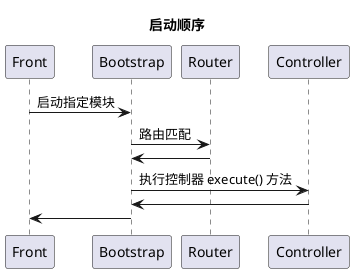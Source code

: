 @startuml
title 启动顺序

Front -> Bootstrap : 启动指定模块
Bootstrap -> Router : 路由匹配
Router -> Bootstrap
Bootstrap -> Controller : 执行控制器 execute() 方法
Controller -> Bootstrap
Bootstrap -> Front

@enduml
